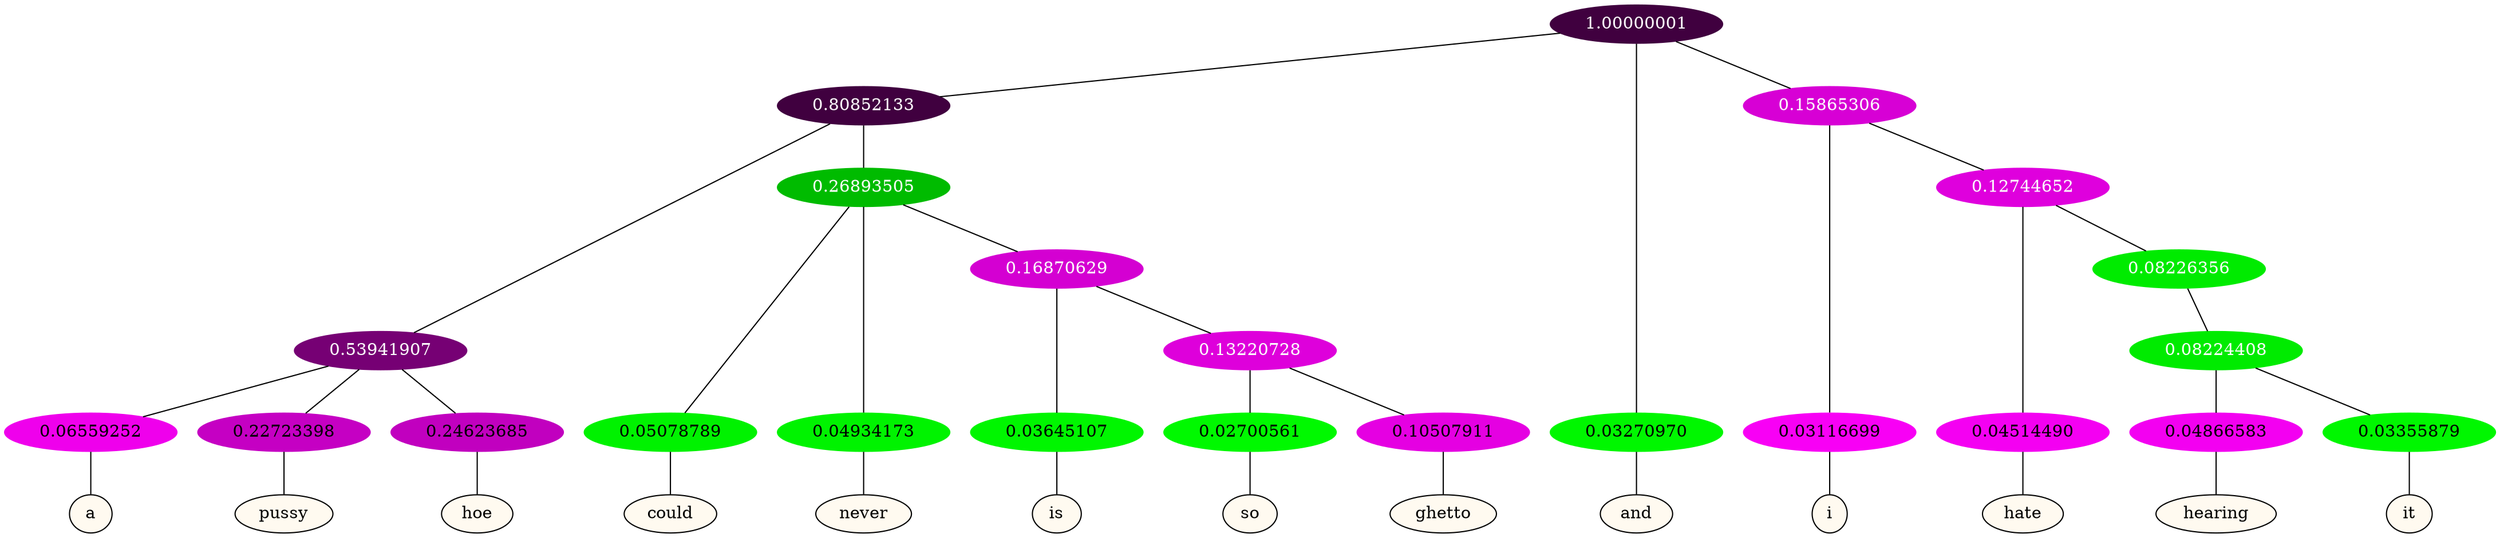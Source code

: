graph {
	node [format=png height=0.15 nodesep=0.001 ordering=out overlap=prism overlap_scaling=0.01 ranksep=0.001 ratio=0.2 style=filled width=0.15]
	{
		rank=same
		a_w_8 [label=a color=black fillcolor=floralwhite style="filled,solid"]
		a_w_9 [label=pussy color=black fillcolor=floralwhite style="filled,solid"]
		a_w_10 [label=hoe color=black fillcolor=floralwhite style="filled,solid"]
		a_w_11 [label=could color=black fillcolor=floralwhite style="filled,solid"]
		a_w_12 [label=never color=black fillcolor=floralwhite style="filled,solid"]
		a_w_16 [label=is color=black fillcolor=floralwhite style="filled,solid"]
		a_w_19 [label=so color=black fillcolor=floralwhite style="filled,solid"]
		a_w_20 [label=ghetto color=black fillcolor=floralwhite style="filled,solid"]
		a_w_2 [label=and color=black fillcolor=floralwhite style="filled,solid"]
		a_w_6 [label=i color=black fillcolor=floralwhite style="filled,solid"]
		a_w_14 [label=hate color=black fillcolor=floralwhite style="filled,solid"]
		a_w_21 [label=hearing color=black fillcolor=floralwhite style="filled,solid"]
		a_w_22 [label=it color=black fillcolor=floralwhite style="filled,solid"]
	}
	a_n_8 -- a_w_8
	a_n_9 -- a_w_9
	a_n_10 -- a_w_10
	a_n_11 -- a_w_11
	a_n_12 -- a_w_12
	a_n_16 -- a_w_16
	a_n_19 -- a_w_19
	a_n_20 -- a_w_20
	a_n_2 -- a_w_2
	a_n_6 -- a_w_6
	a_n_14 -- a_w_14
	a_n_21 -- a_w_21
	a_n_22 -- a_w_22
	{
		rank=same
		a_n_8 [label=0.06559252 color="0.835 1.000 0.934" fontcolor=black]
		a_n_9 [label=0.22723398 color="0.835 1.000 0.773" fontcolor=black]
		a_n_10 [label=0.24623685 color="0.835 1.000 0.754" fontcolor=black]
		a_n_11 [label=0.05078789 color="0.334 1.000 0.949" fontcolor=black]
		a_n_12 [label=0.04934173 color="0.334 1.000 0.951" fontcolor=black]
		a_n_16 [label=0.03645107 color="0.334 1.000 0.964" fontcolor=black]
		a_n_19 [label=0.02700561 color="0.334 1.000 0.973" fontcolor=black]
		a_n_20 [label=0.10507911 color="0.835 1.000 0.895" fontcolor=black]
		a_n_2 [label=0.03270970 color="0.334 1.000 0.967" fontcolor=black]
		a_n_6 [label=0.03116699 color="0.835 1.000 0.969" fontcolor=black]
		a_n_14 [label=0.04514490 color="0.835 1.000 0.955" fontcolor=black]
		a_n_21 [label=0.04866583 color="0.835 1.000 0.951" fontcolor=black]
		a_n_22 [label=0.03355879 color="0.334 1.000 0.966" fontcolor=black]
	}
	a_n_0 [label=1.00000001 color="0.835 1.000 0.250" fontcolor=grey99]
	a_n_1 [label=0.80852133 color="0.835 1.000 0.250" fontcolor=grey99]
	a_n_0 -- a_n_1
	a_n_0 -- a_n_2
	a_n_3 [label=0.15865306 color="0.835 1.000 0.841" fontcolor=grey99]
	a_n_0 -- a_n_3
	a_n_4 [label=0.53941907 color="0.835 1.000 0.461" fontcolor=grey99]
	a_n_1 -- a_n_4
	a_n_5 [label=0.26893505 color="0.334 1.000 0.731" fontcolor=grey99]
	a_n_1 -- a_n_5
	a_n_3 -- a_n_6
	a_n_7 [label=0.12744652 color="0.835 1.000 0.873" fontcolor=grey99]
	a_n_3 -- a_n_7
	a_n_4 -- a_n_8
	a_n_4 -- a_n_9
	a_n_4 -- a_n_10
	a_n_5 -- a_n_11
	a_n_5 -- a_n_12
	a_n_13 [label=0.16870629 color="0.835 1.000 0.831" fontcolor=grey99]
	a_n_5 -- a_n_13
	a_n_7 -- a_n_14
	a_n_15 [label=0.08226356 color="0.334 1.000 0.918" fontcolor=grey99]
	a_n_7 -- a_n_15
	a_n_13 -- a_n_16
	a_n_17 [label=0.13220728 color="0.835 1.000 0.868" fontcolor=grey99]
	a_n_13 -- a_n_17
	a_n_18 [label=0.08224408 color="0.334 1.000 0.918" fontcolor=grey99]
	a_n_15 -- a_n_18
	a_n_17 -- a_n_19
	a_n_17 -- a_n_20
	a_n_18 -- a_n_21
	a_n_18 -- a_n_22
}
